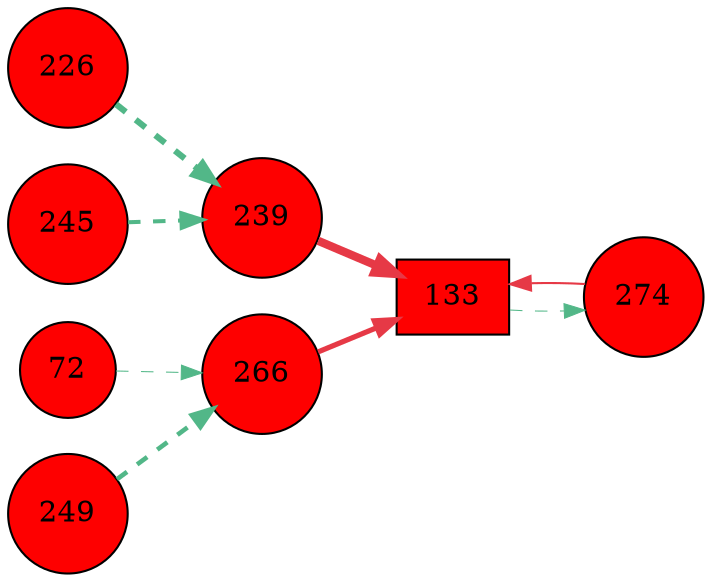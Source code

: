 digraph G{
rankdir=LR;
226 [style=filled, shape=circle, fillcolor="#fe0000", label="226"];
133 [style=filled, shape=box, fillcolor="#fe0000", label="133"];
72 [style=filled, shape=circle, fillcolor="#fe0000", label="72"];
266 [style=filled, shape=circle, fillcolor="#fe0000", label="266"];
239 [style=filled, shape=circle, fillcolor="#fe0000", label="239"];
274 [style=filled, shape=circle, fillcolor="#fe0000", label="274"];
245 [style=filled, shape=circle, fillcolor="#fe0000", label="245"];
249 [style=filled, shape=circle, fillcolor="#fe0000", label="249"];
239 -> 133 [color="#e63946",penwidth=4.00];
266 -> 133 [color="#e63946",penwidth=2.51];
274 -> 133 [color="#e63946",penwidth=1.00];
249 -> 266 [color="#52b788",style=dashed,penwidth=2.23];
72 -> 266 [color="#52b788",style=dashed,penwidth=0.50];
133 -> 274 [color="#52b788",style=dashed,penwidth=0.50];
226 -> 239 [color="#52b788",style=dashed,penwidth=3.00];
245 -> 239 [color="#52b788",style=dashed,penwidth=1.94];
}
